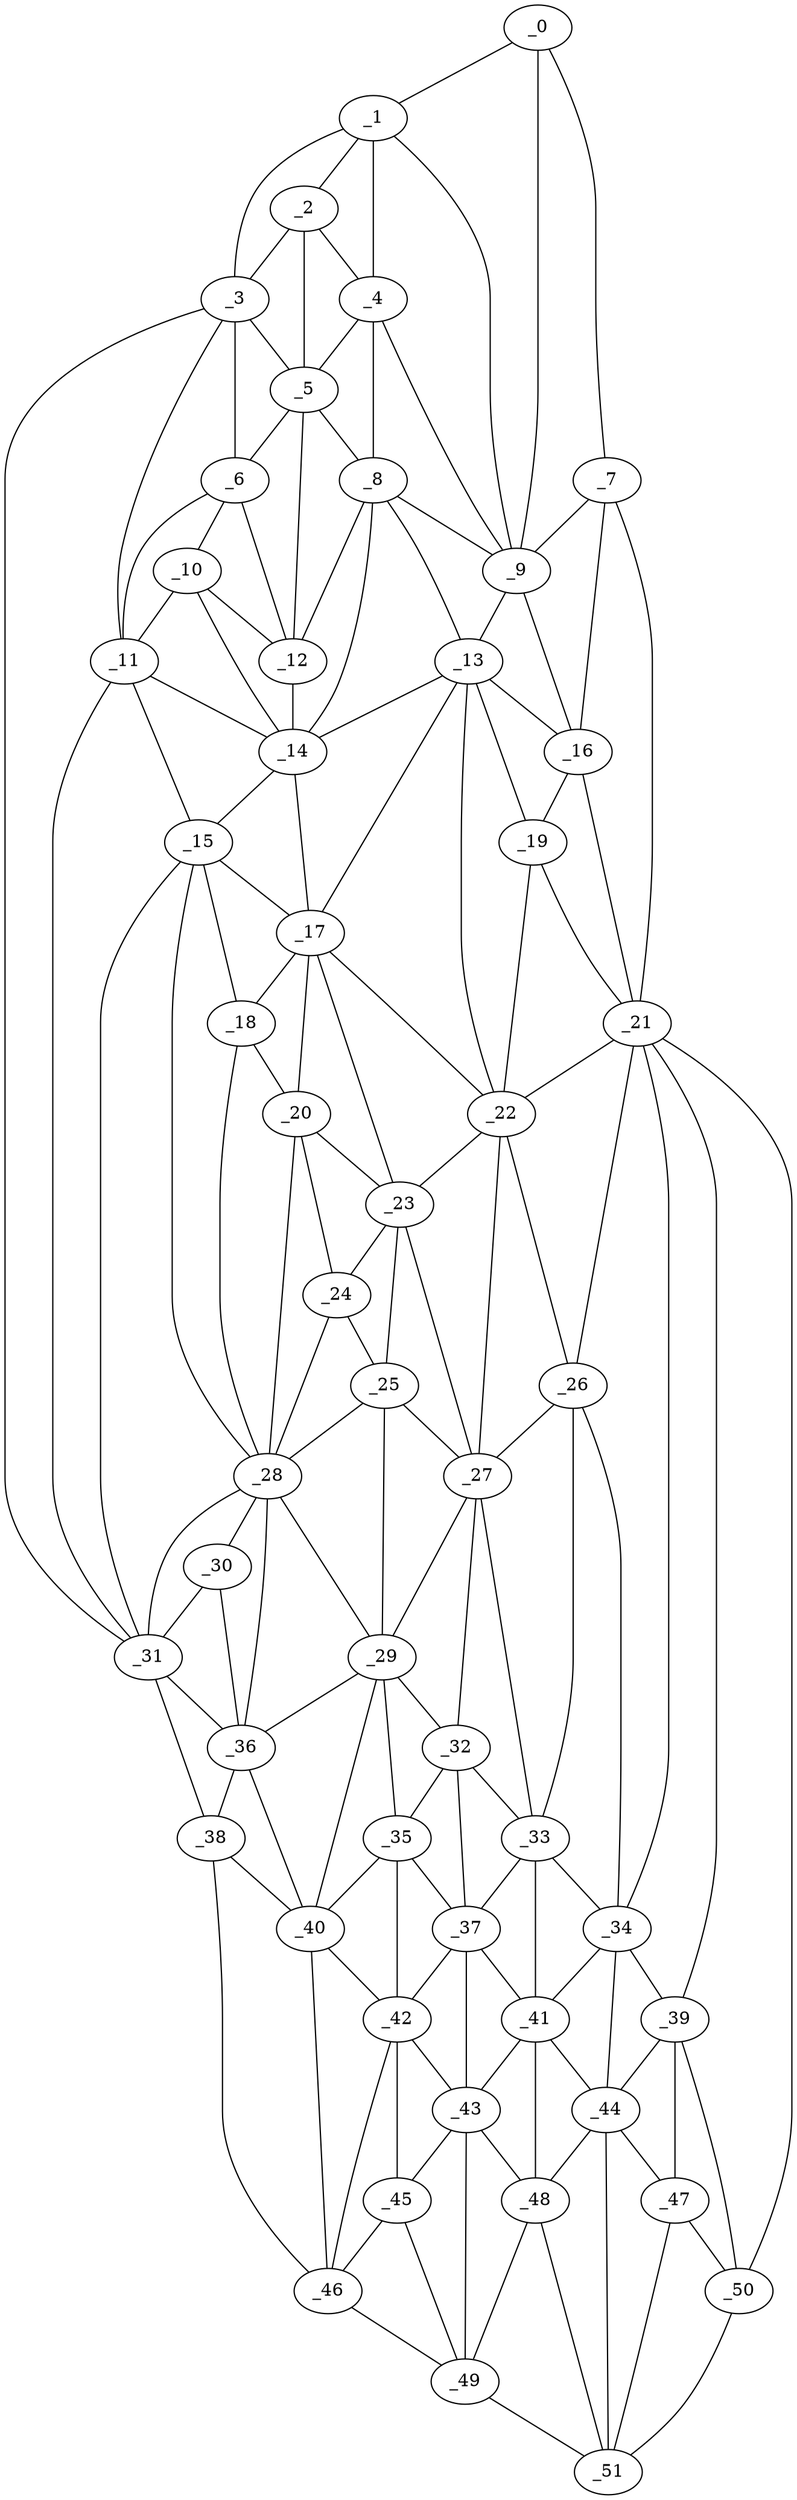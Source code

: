 graph "obj29__345.gxl" {
	_0	 [x=22,
		y=20];
	_1	 [x=22,
		y=64];
	_0 -- _1	 [valence=1];
	_7	 [x=34,
		y=17];
	_0 -- _7	 [valence=1];
	_9	 [x=38,
		y=48];
	_0 -- _9	 [valence=2];
	_2	 [x=24,
		y=69];
	_1 -- _2	 [valence=2];
	_3	 [x=26,
		y=81];
	_1 -- _3	 [valence=1];
	_4	 [x=30,
		y=66];
	_1 -- _4	 [valence=2];
	_1 -- _9	 [valence=2];
	_2 -- _3	 [valence=1];
	_2 -- _4	 [valence=1];
	_5	 [x=30,
		y=71];
	_2 -- _5	 [valence=2];
	_3 -- _5	 [valence=2];
	_6	 [x=32,
		y=77];
	_3 -- _6	 [valence=1];
	_11	 [x=38,
		y=83];
	_3 -- _11	 [valence=2];
	_31	 [x=84,
		y=108];
	_3 -- _31	 [valence=1];
	_4 -- _5	 [valence=2];
	_8	 [x=35,
		y=66];
	_4 -- _8	 [valence=2];
	_4 -- _9	 [valence=2];
	_5 -- _6	 [valence=2];
	_5 -- _8	 [valence=1];
	_12	 [x=39,
		y=73];
	_5 -- _12	 [valence=1];
	_10	 [x=38,
		y=78];
	_6 -- _10	 [valence=2];
	_6 -- _11	 [valence=1];
	_6 -- _12	 [valence=1];
	_7 -- _9	 [valence=2];
	_16	 [x=52,
		y=28];
	_7 -- _16	 [valence=2];
	_21	 [x=63,
		y=15];
	_7 -- _21	 [valence=1];
	_8 -- _9	 [valence=2];
	_8 -- _12	 [valence=2];
	_13	 [x=42,
		y=49];
	_8 -- _13	 [valence=2];
	_14	 [x=45,
		y=74];
	_8 -- _14	 [valence=1];
	_9 -- _13	 [valence=2];
	_9 -- _16	 [valence=1];
	_10 -- _11	 [valence=2];
	_10 -- _12	 [valence=2];
	_10 -- _14	 [valence=2];
	_11 -- _14	 [valence=1];
	_15	 [x=49,
		y=86];
	_11 -- _15	 [valence=2];
	_11 -- _31	 [valence=2];
	_12 -- _14	 [valence=1];
	_13 -- _14	 [valence=2];
	_13 -- _16	 [valence=2];
	_17	 [x=55,
		y=74];
	_13 -- _17	 [valence=1];
	_19	 [x=57,
		y=29];
	_13 -- _19	 [valence=1];
	_22	 [x=65,
		y=35];
	_13 -- _22	 [valence=1];
	_14 -- _15	 [valence=2];
	_14 -- _17	 [valence=2];
	_15 -- _17	 [valence=1];
	_18	 [x=56,
		y=86];
	_15 -- _18	 [valence=2];
	_28	 [x=78,
		y=101];
	_15 -- _28	 [valence=1];
	_15 -- _31	 [valence=2];
	_16 -- _19	 [valence=2];
	_16 -- _21	 [valence=2];
	_17 -- _18	 [valence=2];
	_20	 [x=60,
		y=85];
	_17 -- _20	 [valence=2];
	_17 -- _22	 [valence=2];
	_23	 [x=66,
		y=75];
	_17 -- _23	 [valence=1];
	_18 -- _20	 [valence=2];
	_18 -- _28	 [valence=2];
	_19 -- _21	 [valence=1];
	_19 -- _22	 [valence=2];
	_20 -- _23	 [valence=2];
	_24	 [x=67,
		y=84];
	_20 -- _24	 [valence=2];
	_20 -- _28	 [valence=1];
	_21 -- _22	 [valence=2];
	_26	 [x=74,
		y=33];
	_21 -- _26	 [valence=1];
	_34	 [x=94,
		y=37];
	_21 -- _34	 [valence=2];
	_39	 [x=99,
		y=36];
	_21 -- _39	 [valence=2];
	_50	 [x=120,
		y=39];
	_21 -- _50	 [valence=1];
	_22 -- _23	 [valence=2];
	_22 -- _26	 [valence=2];
	_27	 [x=75,
		y=73];
	_22 -- _27	 [valence=2];
	_23 -- _24	 [valence=1];
	_25	 [x=72,
		y=84];
	_23 -- _25	 [valence=2];
	_23 -- _27	 [valence=2];
	_24 -- _25	 [valence=2];
	_24 -- _28	 [valence=1];
	_25 -- _27	 [valence=1];
	_25 -- _28	 [valence=2];
	_29	 [x=79,
		y=86];
	_25 -- _29	 [valence=2];
	_26 -- _27	 [valence=2];
	_33	 [x=92,
		y=66];
	_26 -- _33	 [valence=2];
	_26 -- _34	 [valence=2];
	_27 -- _29	 [valence=2];
	_32	 [x=88,
		y=72];
	_27 -- _32	 [valence=2];
	_27 -- _33	 [valence=2];
	_28 -- _29	 [valence=1];
	_30	 [x=81,
		y=104];
	_28 -- _30	 [valence=2];
	_28 -- _31	 [valence=1];
	_36	 [x=95,
		y=102];
	_28 -- _36	 [valence=2];
	_29 -- _32	 [valence=1];
	_35	 [x=94,
		y=83];
	_29 -- _35	 [valence=2];
	_29 -- _36	 [valence=1];
	_40	 [x=99,
		y=92];
	_29 -- _40	 [valence=2];
	_30 -- _31	 [valence=2];
	_30 -- _36	 [valence=1];
	_31 -- _36	 [valence=1];
	_38	 [x=98,
		y=105];
	_31 -- _38	 [valence=1];
	_32 -- _33	 [valence=1];
	_32 -- _35	 [valence=1];
	_37	 [x=96,
		y=74];
	_32 -- _37	 [valence=2];
	_33 -- _34	 [valence=1];
	_33 -- _37	 [valence=2];
	_41	 [x=101,
		y=64];
	_33 -- _41	 [valence=2];
	_34 -- _39	 [valence=2];
	_34 -- _41	 [valence=2];
	_44	 [x=107,
		y=45];
	_34 -- _44	 [valence=1];
	_35 -- _37	 [valence=2];
	_35 -- _40	 [valence=2];
	_42	 [x=104,
		y=80];
	_35 -- _42	 [valence=2];
	_36 -- _38	 [valence=2];
	_36 -- _40	 [valence=1];
	_37 -- _41	 [valence=1];
	_37 -- _42	 [valence=1];
	_43	 [x=106,
		y=68];
	_37 -- _43	 [valence=2];
	_38 -- _40	 [valence=2];
	_46	 [x=110,
		y=99];
	_38 -- _46	 [valence=1];
	_39 -- _44	 [valence=1];
	_47	 [x=115,
		y=43];
	_39 -- _47	 [valence=2];
	_39 -- _50	 [valence=2];
	_40 -- _42	 [valence=1];
	_40 -- _46	 [valence=2];
	_41 -- _43	 [valence=2];
	_41 -- _44	 [valence=2];
	_48	 [x=117,
		y=63];
	_41 -- _48	 [valence=1];
	_42 -- _43	 [valence=2];
	_45	 [x=109,
		y=78];
	_42 -- _45	 [valence=2];
	_42 -- _46	 [valence=2];
	_43 -- _45	 [valence=1];
	_43 -- _48	 [valence=2];
	_49	 [x=117,
		y=73];
	_43 -- _49	 [valence=1];
	_44 -- _47	 [valence=2];
	_44 -- _48	 [valence=2];
	_51	 [x=123,
		y=50];
	_44 -- _51	 [valence=2];
	_45 -- _46	 [valence=1];
	_45 -- _49	 [valence=2];
	_46 -- _49	 [valence=1];
	_47 -- _50	 [valence=1];
	_47 -- _51	 [valence=1];
	_48 -- _49	 [valence=2];
	_48 -- _51	 [valence=2];
	_49 -- _51	 [valence=1];
	_50 -- _51	 [valence=1];
}
